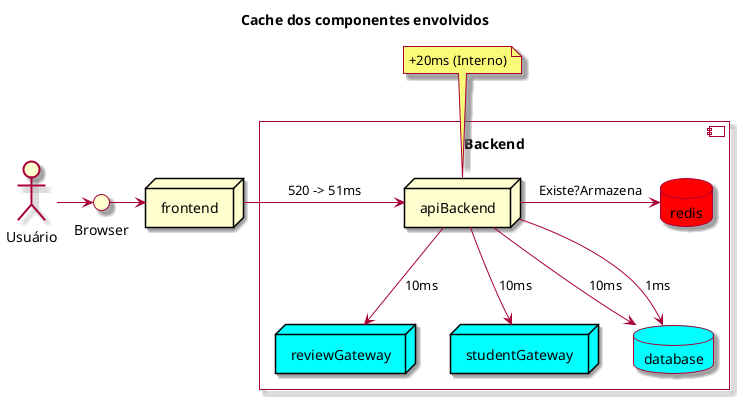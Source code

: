 @startuml

skin rose

Title: Cache dos componentes envolvidos

actor "Usuário" as actor
interface "Browser" as browser
node frontend

actor -> browser
browser -> frontend

component "Backend\n" {

  node "apiBackend" as backend
  node reviewGateway as reviewGateway #aqua
  node studentGateway as studentGateway #aqua
  database database #aqua
  database redis as redis  #red

  backend -> redis: Existe?Armazena
  backend --> database: 10ms
  backend --> database: 1ms
  backend --> reviewGateway: 10ms
  backend --> studentGateway: 10ms
}

frontend -> backend: 520 -> 51ms
note top of backend: +20ms (Interno)

@enduml